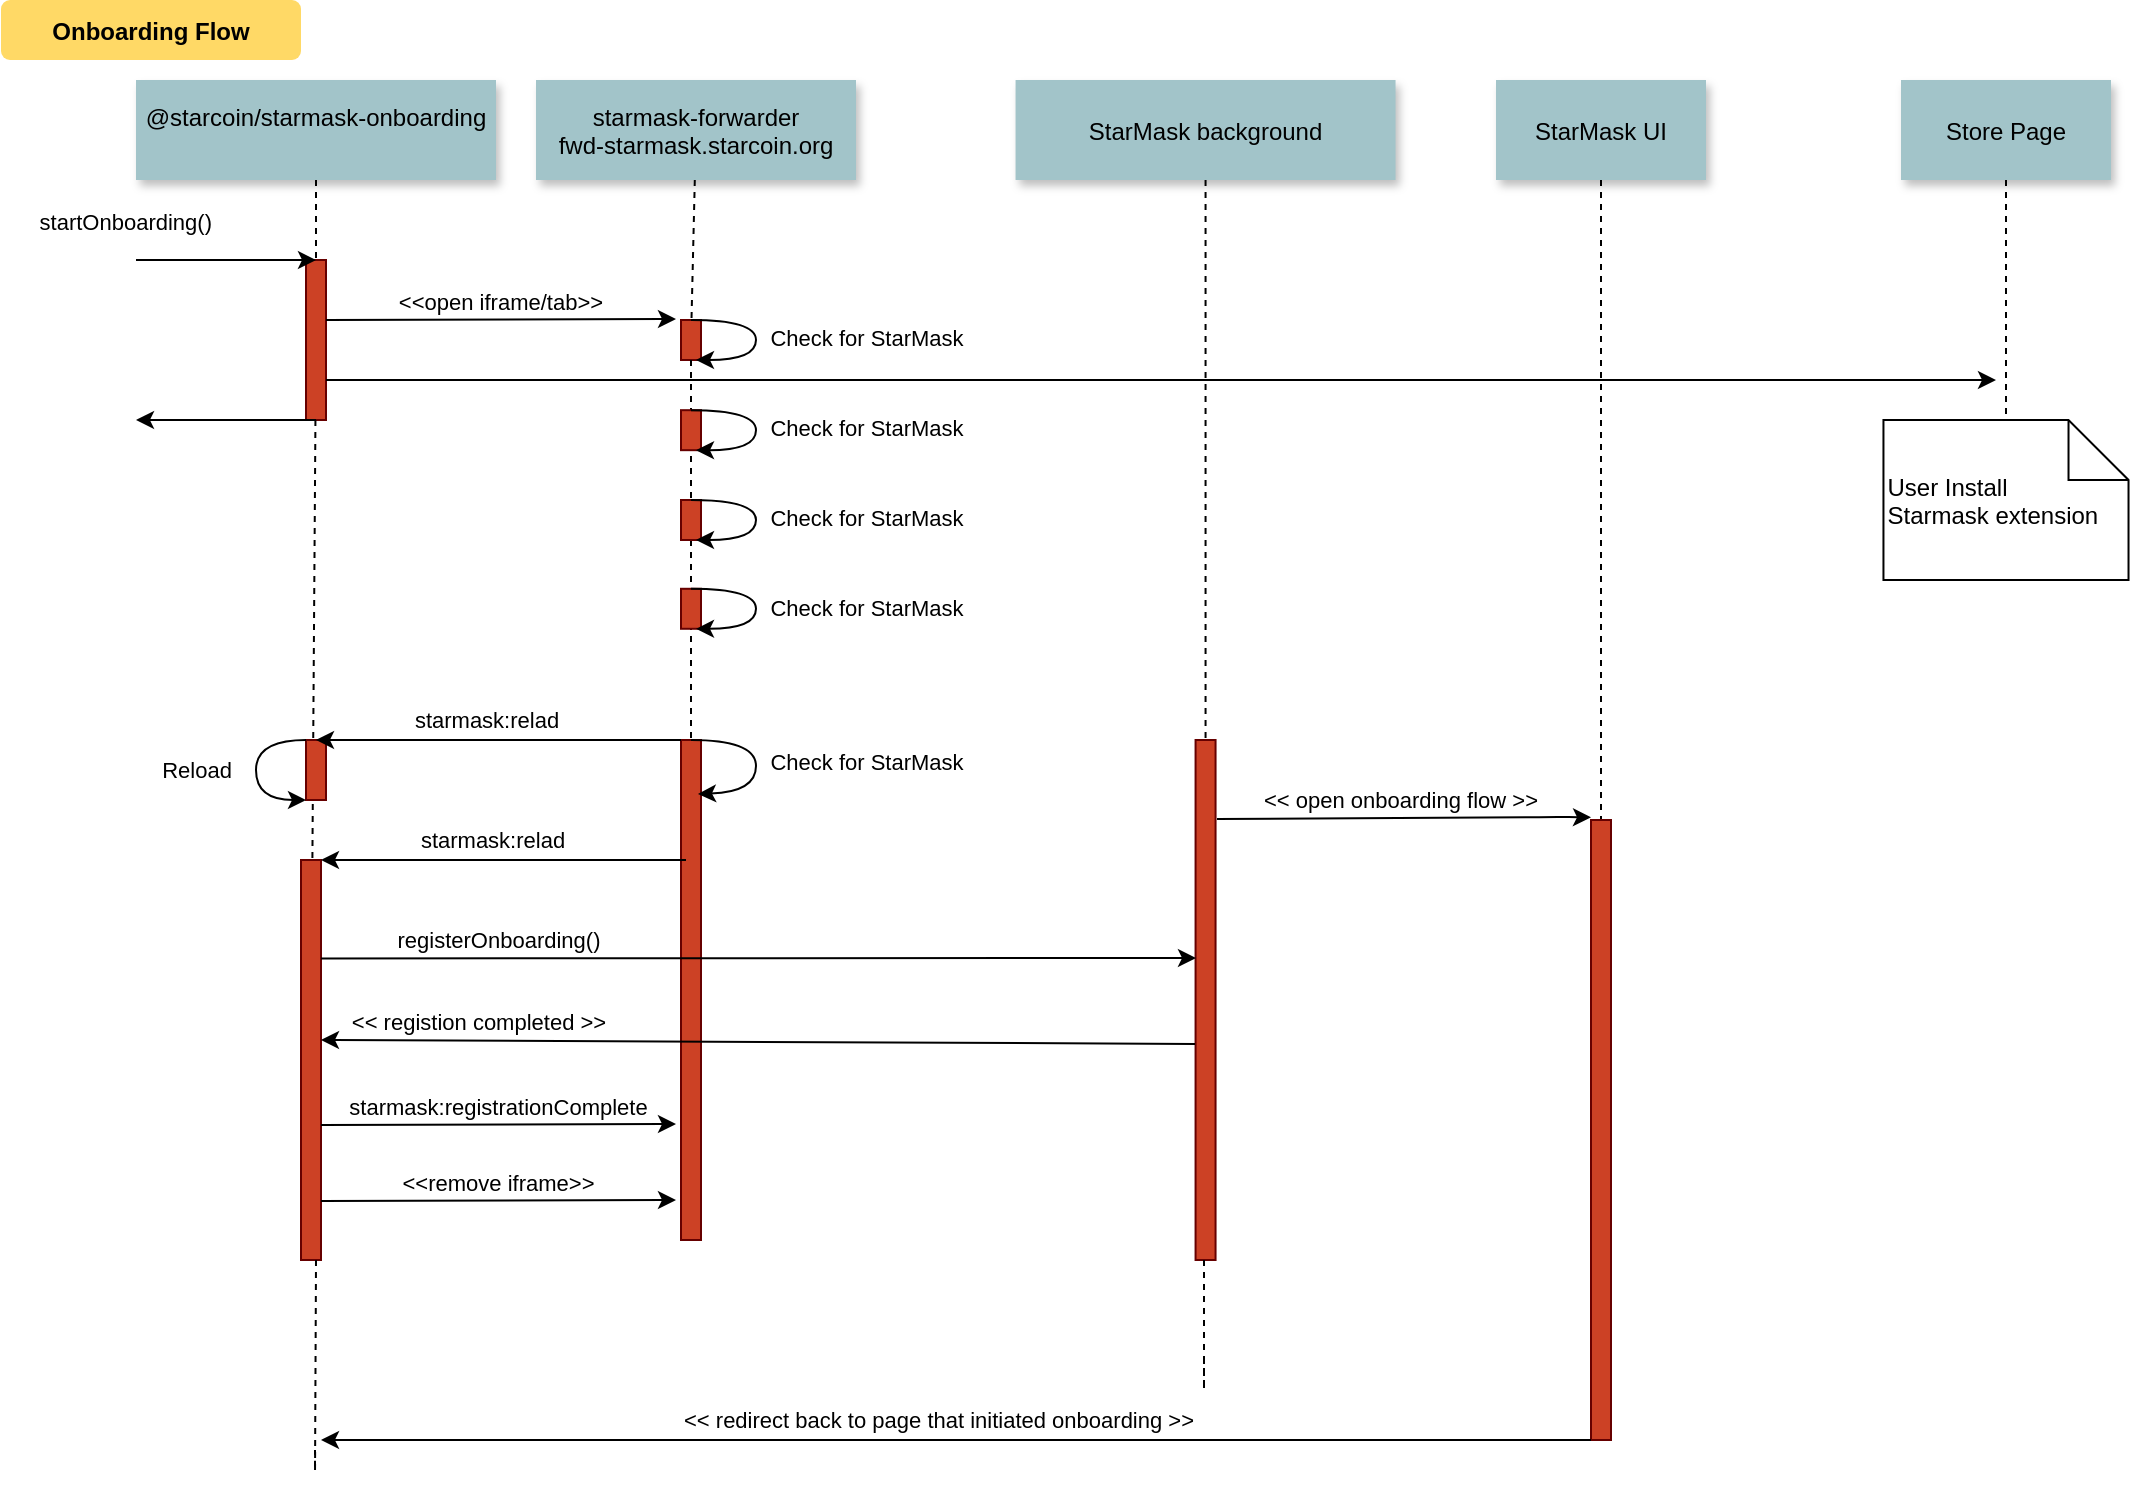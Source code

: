 <mxfile version="14.6.13" type="device"><diagram name="Page-1" id="9361dd3d-8414-5efd-6122-117bd74ce7a7"><mxGraphModel dx="1106" dy="819" grid="1" gridSize="10" guides="1" tooltips="1" connect="1" arrows="1" fold="1" page="0" pageScale="1.5" pageWidth="826" pageHeight="1169" background="#ffffff" math="0" shadow="0"><root><mxCell id="0"/><mxCell id="1" parent="0"/><mxCell id="2" value="" style="fillColor=#CC4125;strokeColor=#660000" parent="1" vertex="1"><mxGeometry x="155" y="150" width="10" height="80" as="geometry"/></mxCell><mxCell id="3" value="startOnboarding()" style="edgeStyle=none;verticalLabelPosition=top;verticalAlign=bottom;labelPosition=left;align=right" parent="1" edge="1"><mxGeometry width="100" height="100" as="geometry"><mxPoint x="70" y="150" as="sourcePoint"/><mxPoint x="160" y="150" as="targetPoint"/><mxPoint x="-5" y="-10" as="offset"/></mxGeometry></mxCell><mxCell id="4" value="@starcoin/starmask-onboarding&#10;" style="shadow=1;fillColor=#A2C4C9;strokeColor=none" parent="1" vertex="1"><mxGeometry x="70" y="60" width="180" height="50" as="geometry"/></mxCell><mxCell id="6" value="" style="fillColor=#CC4125;strokeColor=#660000" parent="1" vertex="1"><mxGeometry x="342.5" y="180" width="10" height="20" as="geometry"/></mxCell><mxCell id="7" value="starmask-forwarder&#10;fwd-starmask.starcoin.org" style="shadow=1;fillColor=#A2C4C9;strokeColor=none" parent="1" vertex="1"><mxGeometry x="270" y="60" width="160" height="50" as="geometry"/></mxCell><mxCell id="8" value="" style="edgeStyle=none;endArrow=none;dashed=1" parent="1" source="7" target="6" edge="1"><mxGeometry x="272.335" y="165" width="100" height="100" as="geometry"><mxPoint x="347.259" y="110" as="sourcePoint"/><mxPoint x="347.576" y="165" as="targetPoint"/></mxGeometry></mxCell><mxCell id="9" value="&lt;&lt;open iframe/tab&gt;&gt;" style="edgeStyle=none;verticalLabelPosition=top;verticalAlign=bottom;exitX=1;exitY=0.375;exitDx=0;exitDy=0;exitPerimeter=0;" parent="1" edge="1" source="2"><mxGeometry x="220" y="92" width="100" height="100" as="geometry"><mxPoint x="210" y="179.5" as="sourcePoint"/><mxPoint x="340" y="179.5" as="targetPoint"/></mxGeometry></mxCell><mxCell id="21" value="" style="fillColor=#CC4125;strokeColor=#660000" parent="1" vertex="1"><mxGeometry x="599.78" y="390" width="10" height="260" as="geometry"/></mxCell><mxCell id="22" value="StarMask background" style="shadow=1;fillColor=#A2C4C9;strokeColor=none" parent="1" vertex="1"><mxGeometry x="509.78" y="60" width="190" height="50" as="geometry"/></mxCell><mxCell id="23" value="" style="edgeStyle=none;endArrow=none;dashed=1" parent="1" source="22" target="21" edge="1"><mxGeometry x="614.488" y="175.0" width="100" height="100" as="geometry"><mxPoint x="674.653" y="110" as="sourcePoint"/><mxPoint x="674.653" y="260" as="targetPoint"/></mxGeometry></mxCell><mxCell id="24" value="StarMask UI" style="shadow=1;fillColor=#A2C4C9;strokeColor=none" parent="1" vertex="1"><mxGeometry x="750" y="60" width="105" height="50" as="geometry"/></mxCell><mxCell id="25" value="" style="edgeStyle=none;endArrow=none;dashed=1" parent="1" source="24" target="26" edge="1"><mxGeometry x="727.335" y="165" width="100" height="100" as="geometry"><mxPoint x="802.259" y="110" as="sourcePoint"/><mxPoint x="802.576" y="165" as="targetPoint"/></mxGeometry></mxCell><mxCell id="26" value="" style="fillColor=#CC4125;strokeColor=#660000" parent="1" vertex="1"><mxGeometry x="797.5" y="430" width="10" height="310" as="geometry"/></mxCell><mxCell id="30" value="Store Page" style="shadow=1;fillColor=#A2C4C9;strokeColor=none" parent="1" vertex="1"><mxGeometry x="952.5" y="60" width="105" height="50" as="geometry"/></mxCell><mxCell id="33" value="" style="edgeStyle=elbowEdgeStyle;elbow=horizontal;endArrow=none;dashed=1" parent="1" source="4" target="2" edge="1"><mxGeometry x="230.0" y="310" width="100" height="100" as="geometry"><mxPoint x="230.0" y="410" as="sourcePoint"/><mxPoint x="330" y="310" as="targetPoint"/></mxGeometry></mxCell><mxCell id="40" value="User Install&#10;Starmask extension" style="shape=note;align=left" parent="1" vertex="1"><mxGeometry x="943.73" y="230" width="122.53" height="80" as="geometry"/></mxCell><mxCell id="42" value="" style="fillColor=#CC4125;strokeColor=#660000" parent="1" vertex="1"><mxGeometry x="152.5" y="450" width="10" height="200" as="geometry"/></mxCell><mxCell id="44" value="" style="edgeStyle=none;dashed=1;endArrow=none" parent="1" source="2" target="42" edge="1"><mxGeometry x="50" y="300" width="100" height="100" as="geometry"><mxPoint x="50" y="400" as="sourcePoint"/><mxPoint x="150" y="300" as="targetPoint"/></mxGeometry></mxCell><mxCell id="50" value="" style="edgeStyle=none;endArrow=none;dashed=1" parent="1" source="30" edge="1"><mxGeometry x="956.571" y="205" width="100" height="100" as="geometry"><mxPoint x="1031.736" y="150" as="sourcePoint"/><mxPoint x="1005" y="230" as="targetPoint"/></mxGeometry></mxCell><mxCell id="52" value="" style="edgeStyle=none;endArrow=none;dashed=1" parent="1" source="6" edge="1"><mxGeometry x="376.571" y="339.697" width="100" height="100" as="geometry"><mxPoint x="451.736" y="284.697" as="sourcePoint"/><mxPoint x="347.5" y="464.167" as="targetPoint"/></mxGeometry></mxCell><mxCell id="71" value="Onboarding Flow" style="rounded=1;fontStyle=1;fillColor=#FFD966;strokeColor=none" parent="1" vertex="1"><mxGeometry x="2.5" y="20" width="150" height="30" as="geometry"/></mxCell><mxCell id="DYpC4zAw3v4uwfkkYxnZ-91" value="" style="curved=1;endArrow=classic;html=1;exitX=0.5;exitY=0;exitDx=0;exitDy=0;" edge="1" parent="1" source="6"><mxGeometry width="50" height="50" relative="1" as="geometry"><mxPoint x="480" y="120" as="sourcePoint"/><mxPoint x="350" y="200" as="targetPoint"/><Array as="points"><mxPoint x="380" y="180"/><mxPoint x="380" y="200"/></Array></mxGeometry></mxCell><mxCell id="DYpC4zAw3v4uwfkkYxnZ-95" value="&lt;div style=&quot;text-align: right&quot;&gt;Check for StarMask&lt;/div&gt;" style="edgeLabel;html=1;align=center;verticalAlign=middle;resizable=0;points=[];" vertex="1" connectable="0" parent="DYpC4zAw3v4uwfkkYxnZ-91"><mxGeometry x="-0.161" y="-4" relative="1" as="geometry"><mxPoint x="59" y="7" as="offset"/></mxGeometry></mxCell><mxCell id="DYpC4zAw3v4uwfkkYxnZ-105" value="" style="fillColor=#CC4125;strokeColor=#660000" vertex="1" parent="1"><mxGeometry x="342.5" y="225.09" width="10" height="20" as="geometry"/></mxCell><mxCell id="DYpC4zAw3v4uwfkkYxnZ-106" value="" style="curved=1;endArrow=classic;html=1;exitX=0.5;exitY=0;exitDx=0;exitDy=0;" edge="1" parent="1" source="DYpC4zAw3v4uwfkkYxnZ-105"><mxGeometry width="50" height="50" relative="1" as="geometry"><mxPoint x="480" y="165.09" as="sourcePoint"/><mxPoint x="350" y="245.09" as="targetPoint"/><Array as="points"><mxPoint x="380" y="225.09"/><mxPoint x="380" y="245.09"/></Array></mxGeometry></mxCell><mxCell id="DYpC4zAw3v4uwfkkYxnZ-107" value="&lt;div style=&quot;text-align: right&quot;&gt;Check for StarMask&lt;/div&gt;" style="edgeLabel;html=1;align=center;verticalAlign=middle;resizable=0;points=[];" vertex="1" connectable="0" parent="DYpC4zAw3v4uwfkkYxnZ-106"><mxGeometry x="-0.161" y="-4" relative="1" as="geometry"><mxPoint x="59" y="7" as="offset"/></mxGeometry></mxCell><mxCell id="DYpC4zAw3v4uwfkkYxnZ-108" value="" style="fillColor=#CC4125;strokeColor=#660000" vertex="1" parent="1"><mxGeometry x="342.5" y="270" width="10" height="20" as="geometry"/></mxCell><mxCell id="DYpC4zAw3v4uwfkkYxnZ-109" value="" style="curved=1;endArrow=classic;html=1;exitX=0.5;exitY=0;exitDx=0;exitDy=0;" edge="1" parent="1" source="DYpC4zAw3v4uwfkkYxnZ-108"><mxGeometry width="50" height="50" relative="1" as="geometry"><mxPoint x="480" y="210" as="sourcePoint"/><mxPoint x="350" y="290" as="targetPoint"/><Array as="points"><mxPoint x="380" y="270"/><mxPoint x="380" y="290"/></Array></mxGeometry></mxCell><mxCell id="DYpC4zAw3v4uwfkkYxnZ-110" value="&lt;div style=&quot;text-align: right&quot;&gt;Check for StarMask&lt;/div&gt;" style="edgeLabel;html=1;align=center;verticalAlign=middle;resizable=0;points=[];" vertex="1" connectable="0" parent="DYpC4zAw3v4uwfkkYxnZ-109"><mxGeometry x="-0.161" y="-4" relative="1" as="geometry"><mxPoint x="59" y="7" as="offset"/></mxGeometry></mxCell><mxCell id="DYpC4zAw3v4uwfkkYxnZ-111" value="" style="fillColor=#CC4125;strokeColor=#660000" vertex="1" parent="1"><mxGeometry x="342.5" y="314.39" width="10" height="20" as="geometry"/></mxCell><mxCell id="DYpC4zAw3v4uwfkkYxnZ-112" value="" style="curved=1;endArrow=classic;html=1;exitX=0.5;exitY=0;exitDx=0;exitDy=0;" edge="1" parent="1" source="DYpC4zAw3v4uwfkkYxnZ-111"><mxGeometry width="50" height="50" relative="1" as="geometry"><mxPoint x="480" y="254.39" as="sourcePoint"/><mxPoint x="350" y="334.39" as="targetPoint"/><Array as="points"><mxPoint x="380" y="314.39"/><mxPoint x="380" y="334.39"/></Array></mxGeometry></mxCell><mxCell id="DYpC4zAw3v4uwfkkYxnZ-113" value="&lt;div style=&quot;text-align: right&quot;&gt;Check for StarMask&lt;/div&gt;" style="edgeLabel;html=1;align=center;verticalAlign=middle;resizable=0;points=[];" vertex="1" connectable="0" parent="DYpC4zAw3v4uwfkkYxnZ-112"><mxGeometry x="-0.161" y="-4" relative="1" as="geometry"><mxPoint x="59" y="7" as="offset"/></mxGeometry></mxCell><mxCell id="DYpC4zAw3v4uwfkkYxnZ-124" value="" style="fillColor=#CC4125;strokeColor=#660000" vertex="1" parent="1"><mxGeometry x="342.5" y="390" width="10" height="250" as="geometry"/></mxCell><mxCell id="DYpC4zAw3v4uwfkkYxnZ-125" value="" style="curved=1;endArrow=classic;html=1;exitX=0.5;exitY=0;exitDx=0;exitDy=0;entryX=0.85;entryY=0.108;entryDx=0;entryDy=0;entryPerimeter=0;" edge="1" parent="1" source="DYpC4zAw3v4uwfkkYxnZ-124" target="DYpC4zAw3v4uwfkkYxnZ-124"><mxGeometry width="50" height="50" relative="1" as="geometry"><mxPoint x="480" y="300" as="sourcePoint"/><mxPoint x="350" y="380.0" as="targetPoint"/><Array as="points"><mxPoint x="380" y="390"/><mxPoint x="380" y="416"/></Array></mxGeometry></mxCell><mxCell id="DYpC4zAw3v4uwfkkYxnZ-126" value="&lt;div style=&quot;text-align: right&quot;&gt;Check for StarMask&lt;/div&gt;" style="edgeLabel;html=1;align=center;verticalAlign=middle;resizable=0;points=[];" vertex="1" connectable="0" parent="DYpC4zAw3v4uwfkkYxnZ-125"><mxGeometry x="-0.161" y="-4" relative="1" as="geometry"><mxPoint x="59" y="7" as="offset"/></mxGeometry></mxCell><mxCell id="DYpC4zAw3v4uwfkkYxnZ-130" value="" style="endArrow=classic;html=1;exitX=1;exitY=0.75;exitDx=0;exitDy=0;" edge="1" parent="1" source="2"><mxGeometry width="50" height="50" relative="1" as="geometry"><mxPoint x="500" y="430" as="sourcePoint"/><mxPoint x="1000" y="210" as="targetPoint"/></mxGeometry></mxCell><mxCell id="DYpC4zAw3v4uwfkkYxnZ-132" value="" style="endArrow=classic;html=1;" edge="1" parent="1"><mxGeometry width="50" height="50" relative="1" as="geometry"><mxPoint x="160" y="230" as="sourcePoint"/><mxPoint x="70" y="230" as="targetPoint"/></mxGeometry></mxCell><mxCell id="DYpC4zAw3v4uwfkkYxnZ-133" value="" style="endArrow=classic;html=1;entryX=-0.15;entryY=0.072;entryDx=0;entryDy=0;entryPerimeter=0;exitX=0.922;exitY=0.35;exitDx=0;exitDy=0;exitPerimeter=0;" edge="1" parent="1"><mxGeometry width="50" height="50" relative="1" as="geometry"><mxPoint x="610.5" y="429.51" as="sourcePoint"/><mxPoint x="797.5" y="428.67" as="targetPoint"/><Array as="points"><mxPoint x="781.5" y="428.51"/></Array></mxGeometry></mxCell><mxCell id="DYpC4zAw3v4uwfkkYxnZ-134" value="&amp;lt;&amp;lt; open onboarding flow &amp;gt;&amp;gt;" style="edgeLabel;html=1;align=center;verticalAlign=middle;resizable=0;points=[];" vertex="1" connectable="0" parent="DYpC4zAw3v4uwfkkYxnZ-133"><mxGeometry x="-0.059" y="2" relative="1" as="geometry"><mxPoint x="3" y="-7" as="offset"/></mxGeometry></mxCell><mxCell id="DYpC4zAw3v4uwfkkYxnZ-135" value="" style="edgeStyle=none;dashed=1;endArrow=none" edge="1" parent="1"><mxGeometry x="49.5" y="670" width="100" height="100" as="geometry"><mxPoint x="160" y="650" as="sourcePoint"/><mxPoint x="159.5" y="745" as="targetPoint"/><Array as="points"><mxPoint x="159.5" y="760"/></Array></mxGeometry></mxCell><mxCell id="DYpC4zAw3v4uwfkkYxnZ-136" value="" style="fillColor=#CC4125;strokeColor=#660000" vertex="1" parent="1"><mxGeometry x="155" y="390" width="10" height="30" as="geometry"/></mxCell><mxCell id="DYpC4zAw3v4uwfkkYxnZ-137" value="" style="endArrow=classic;html=1;" edge="1" parent="1"><mxGeometry width="50" height="50" relative="1" as="geometry"><mxPoint x="342.5" y="390" as="sourcePoint"/><mxPoint x="160" y="390" as="targetPoint"/></mxGeometry></mxCell><mxCell id="DYpC4zAw3v4uwfkkYxnZ-142" value="starmask:relad&lt;br&gt;" style="edgeLabel;html=1;align=center;verticalAlign=middle;resizable=0;points=[];" vertex="1" connectable="0" parent="DYpC4zAw3v4uwfkkYxnZ-137"><mxGeometry x="0.08" relative="1" as="geometry"><mxPoint x="1" y="-10" as="offset"/></mxGeometry></mxCell><mxCell id="DYpC4zAw3v4uwfkkYxnZ-140" value="" style="curved=1;endArrow=classic;html=1;entryX=0;entryY=1;entryDx=0;entryDy=0;" edge="1" parent="1" target="DYpC4zAw3v4uwfkkYxnZ-136"><mxGeometry width="50" height="50" relative="1" as="geometry"><mxPoint x="155" y="390" as="sourcePoint"/><mxPoint x="122.5" y="415" as="targetPoint"/><Array as="points"><mxPoint x="130" y="390"/><mxPoint x="130" y="420"/></Array></mxGeometry></mxCell><mxCell id="DYpC4zAw3v4uwfkkYxnZ-141" value="&lt;div style=&quot;text-align: right&quot;&gt;Reload&lt;/div&gt;" style="edgeLabel;html=1;align=center;verticalAlign=middle;resizable=0;points=[];" vertex="1" connectable="0" parent="DYpC4zAw3v4uwfkkYxnZ-140"><mxGeometry x="-0.161" y="-4" relative="1" as="geometry"><mxPoint x="-26" y="6" as="offset"/></mxGeometry></mxCell><mxCell id="DYpC4zAw3v4uwfkkYxnZ-143" value="" style="endArrow=classic;html=1;" edge="1" parent="1"><mxGeometry width="50" height="50" relative="1" as="geometry"><mxPoint x="345" y="450" as="sourcePoint"/><mxPoint x="162.5" y="450" as="targetPoint"/></mxGeometry></mxCell><mxCell id="DYpC4zAw3v4uwfkkYxnZ-144" value="starmask:relad&lt;br&gt;" style="edgeLabel;html=1;align=center;verticalAlign=middle;resizable=0;points=[];" vertex="1" connectable="0" parent="DYpC4zAw3v4uwfkkYxnZ-143"><mxGeometry x="0.08" relative="1" as="geometry"><mxPoint x="1" y="-10" as="offset"/></mxGeometry></mxCell><mxCell id="DYpC4zAw3v4uwfkkYxnZ-146" value="" style="endArrow=classic;html=1;exitX=1;exitY=0.75;exitDx=0;exitDy=0;" edge="1" parent="1"><mxGeometry width="50" height="50" relative="1" as="geometry"><mxPoint x="162.5" y="499.19" as="sourcePoint"/><mxPoint x="600" y="499" as="targetPoint"/></mxGeometry></mxCell><mxCell id="DYpC4zAw3v4uwfkkYxnZ-147" value="registerOnboarding()" style="edgeLabel;html=1;align=center;verticalAlign=middle;resizable=0;points=[];" vertex="1" connectable="0" parent="DYpC4zAw3v4uwfkkYxnZ-146"><mxGeometry x="-0.669" y="-2" relative="1" as="geometry"><mxPoint x="16" y="-11" as="offset"/></mxGeometry></mxCell><mxCell id="DYpC4zAw3v4uwfkkYxnZ-148" value="" style="endArrow=classic;html=1;exitX=-0.278;exitY=0.969;exitDx=0;exitDy=0;exitPerimeter=0;" edge="1" parent="1"><mxGeometry width="50" height="50" relative="1" as="geometry"><mxPoint x="599.5" y="541.94" as="sourcePoint"/><mxPoint x="162.5" y="540" as="targetPoint"/></mxGeometry></mxCell><mxCell id="DYpC4zAw3v4uwfkkYxnZ-149" value="&amp;lt;&amp;lt; registion completed &amp;gt;&amp;gt;" style="edgeLabel;html=1;align=center;verticalAlign=middle;resizable=0;points=[];" vertex="1" connectable="0" parent="DYpC4zAw3v4uwfkkYxnZ-148"><mxGeometry x="0.08" relative="1" as="geometry"><mxPoint x="-123" y="-10" as="offset"/></mxGeometry></mxCell><mxCell id="DYpC4zAw3v4uwfkkYxnZ-150" value="starmask:registrationComplete" style="edgeStyle=none;verticalLabelPosition=top;verticalAlign=bottom;exitX=1;exitY=0.375;exitDx=0;exitDy=0;exitPerimeter=0;" edge="1" parent="1"><mxGeometry x="217.5" y="494.5" width="100" height="100" as="geometry"><mxPoint x="162.5" y="582.5" as="sourcePoint"/><mxPoint x="340" y="582" as="targetPoint"/></mxGeometry></mxCell><mxCell id="DYpC4zAw3v4uwfkkYxnZ-151" value="&lt;&lt;remove iframe&gt;&gt;" style="edgeStyle=none;verticalLabelPosition=top;verticalAlign=bottom;exitX=1;exitY=0.375;exitDx=0;exitDy=0;exitPerimeter=0;" edge="1" parent="1"><mxGeometry x="217.5" y="532.5" width="100" height="100" as="geometry"><mxPoint x="162.5" y="620.5" as="sourcePoint"/><mxPoint x="340" y="620" as="targetPoint"/></mxGeometry></mxCell><mxCell id="DYpC4zAw3v4uwfkkYxnZ-153" value="" style="edgeStyle=none;dashed=1;endArrow=none" edge="1" parent="1"><mxGeometry x="494.28" y="660" width="100" height="100" as="geometry"><mxPoint x="604" y="650" as="sourcePoint"/><mxPoint x="604" y="700" as="targetPoint"/><Array as="points"><mxPoint x="604" y="720"/></Array></mxGeometry></mxCell><mxCell id="DYpC4zAw3v4uwfkkYxnZ-156" value="" style="endArrow=classic;html=1;exitX=0;exitY=1;exitDx=0;exitDy=0;" edge="1" parent="1" source="26"><mxGeometry width="50" height="50" relative="1" as="geometry"><mxPoint x="599.5" y="741.94" as="sourcePoint"/><mxPoint x="162.5" y="740" as="targetPoint"/></mxGeometry></mxCell><mxCell id="DYpC4zAw3v4uwfkkYxnZ-157" value="&amp;lt;&amp;lt; redirect back to page that initiated onboarding &amp;gt;&amp;gt;" style="edgeLabel;html=1;align=center;verticalAlign=middle;resizable=0;points=[];" vertex="1" connectable="0" parent="DYpC4zAw3v4uwfkkYxnZ-156"><mxGeometry x="0.08" relative="1" as="geometry"><mxPoint x="16" y="-10" as="offset"/></mxGeometry></mxCell></root></mxGraphModel></diagram></mxfile>
